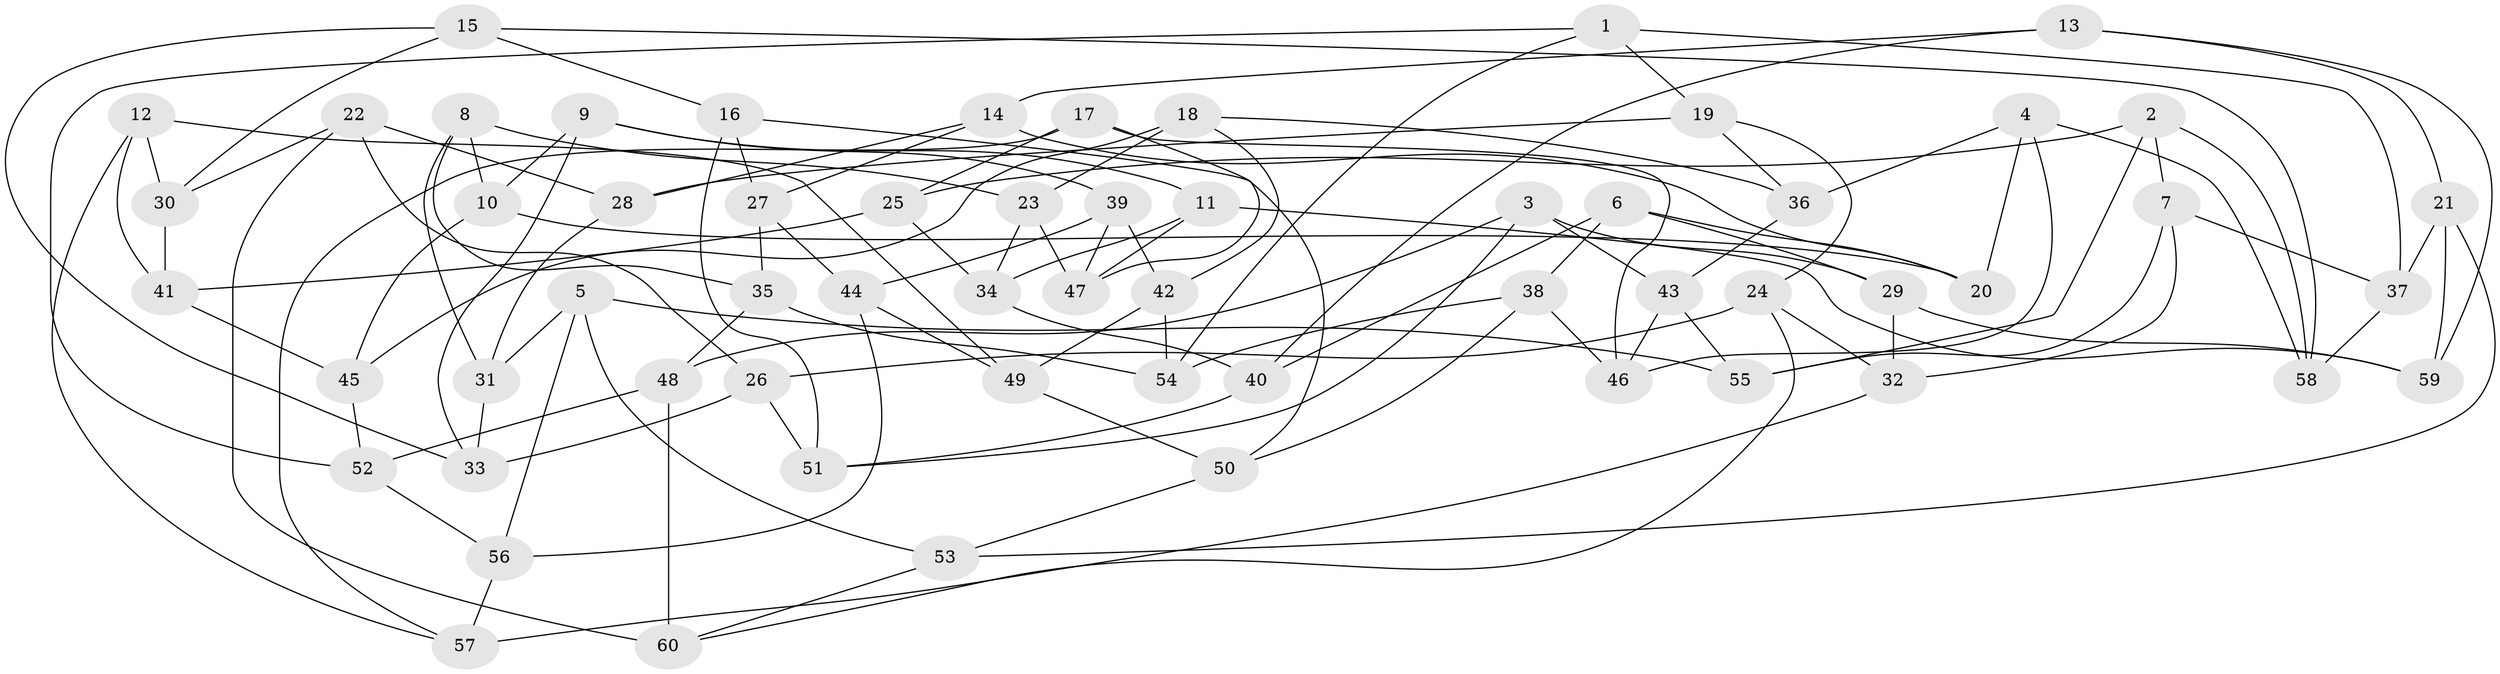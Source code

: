 // coarse degree distribution, {4: 0.2916666666666667, 9: 0.08333333333333333, 8: 0.125, 7: 0.08333333333333333, 5: 0.041666666666666664, 10: 0.125, 3: 0.20833333333333334, 6: 0.041666666666666664}
// Generated by graph-tools (version 1.1) at 2025/53/03/04/25 22:53:38]
// undirected, 60 vertices, 120 edges
graph export_dot {
  node [color=gray90,style=filled];
  1;
  2;
  3;
  4;
  5;
  6;
  7;
  8;
  9;
  10;
  11;
  12;
  13;
  14;
  15;
  16;
  17;
  18;
  19;
  20;
  21;
  22;
  23;
  24;
  25;
  26;
  27;
  28;
  29;
  30;
  31;
  32;
  33;
  34;
  35;
  36;
  37;
  38;
  39;
  40;
  41;
  42;
  43;
  44;
  45;
  46;
  47;
  48;
  49;
  50;
  51;
  52;
  53;
  54;
  55;
  56;
  57;
  58;
  59;
  60;
  1 -- 37;
  1 -- 19;
  1 -- 52;
  1 -- 54;
  2 -- 58;
  2 -- 25;
  2 -- 7;
  2 -- 55;
  3 -- 43;
  3 -- 51;
  3 -- 29;
  3 -- 48;
  4 -- 46;
  4 -- 58;
  4 -- 20;
  4 -- 36;
  5 -- 56;
  5 -- 55;
  5 -- 53;
  5 -- 31;
  6 -- 40;
  6 -- 38;
  6 -- 20;
  6 -- 29;
  7 -- 55;
  7 -- 37;
  7 -- 32;
  8 -- 23;
  8 -- 31;
  8 -- 10;
  8 -- 35;
  9 -- 11;
  9 -- 33;
  9 -- 10;
  9 -- 39;
  10 -- 20;
  10 -- 45;
  11 -- 59;
  11 -- 34;
  11 -- 47;
  12 -- 57;
  12 -- 41;
  12 -- 30;
  12 -- 49;
  13 -- 14;
  13 -- 59;
  13 -- 40;
  13 -- 21;
  14 -- 28;
  14 -- 27;
  14 -- 20;
  15 -- 33;
  15 -- 58;
  15 -- 16;
  15 -- 30;
  16 -- 50;
  16 -- 51;
  16 -- 27;
  17 -- 47;
  17 -- 46;
  17 -- 25;
  17 -- 57;
  18 -- 36;
  18 -- 23;
  18 -- 45;
  18 -- 42;
  19 -- 24;
  19 -- 28;
  19 -- 36;
  21 -- 37;
  21 -- 59;
  21 -- 53;
  22 -- 26;
  22 -- 30;
  22 -- 60;
  22 -- 28;
  23 -- 47;
  23 -- 34;
  24 -- 26;
  24 -- 60;
  24 -- 32;
  25 -- 34;
  25 -- 41;
  26 -- 51;
  26 -- 33;
  27 -- 35;
  27 -- 44;
  28 -- 31;
  29 -- 32;
  29 -- 59;
  30 -- 41;
  31 -- 33;
  32 -- 57;
  34 -- 40;
  35 -- 48;
  35 -- 54;
  36 -- 43;
  37 -- 58;
  38 -- 46;
  38 -- 50;
  38 -- 54;
  39 -- 42;
  39 -- 44;
  39 -- 47;
  40 -- 51;
  41 -- 45;
  42 -- 54;
  42 -- 49;
  43 -- 55;
  43 -- 46;
  44 -- 56;
  44 -- 49;
  45 -- 52;
  48 -- 52;
  48 -- 60;
  49 -- 50;
  50 -- 53;
  52 -- 56;
  53 -- 60;
  56 -- 57;
}
